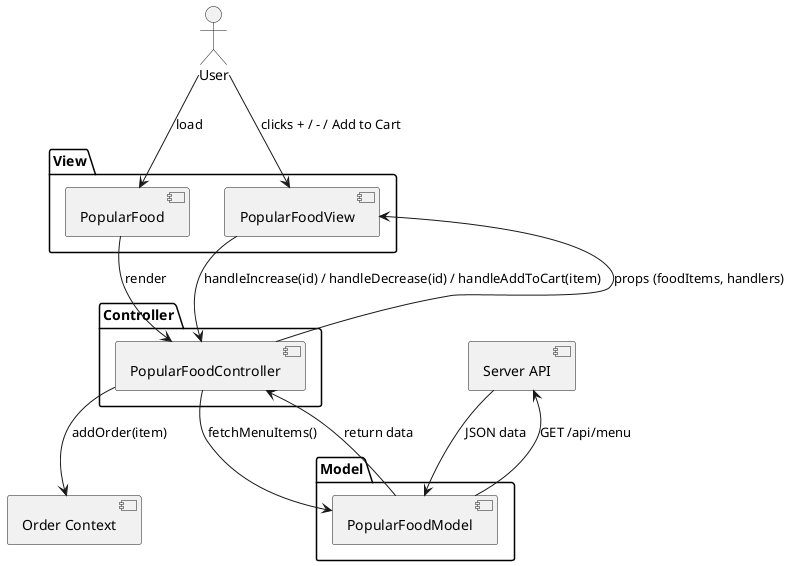 @startuml PopularFoodModel
actor User

package "View" {
  component PopularFood
  component PopularFoodView
}

package "Controller" {
  component PopularFoodController
}

package "Model" {
  component PopularFoodModel
}

component "Order Context" as useOrder
component "Server API" as Server

User --> PopularFood : load
PopularFood --> PopularFoodController : render

PopularFoodController --> PopularFoodModel : fetchMenuItems()
PopularFoodModel --> Server : GET /api/menu
Server --> PopularFoodModel : JSON data
PopularFoodModel --> PopularFoodController : return data

PopularFoodController --> useOrder : addOrder(item)
PopularFoodController --> PopularFoodView : props (foodItems, handlers)

User --> PopularFoodView : clicks + / - / Add to Cart
PopularFoodView --> PopularFoodController : handleIncrease(id) / handleDecrease(id) / handleAddToCart(item)

@enduml
